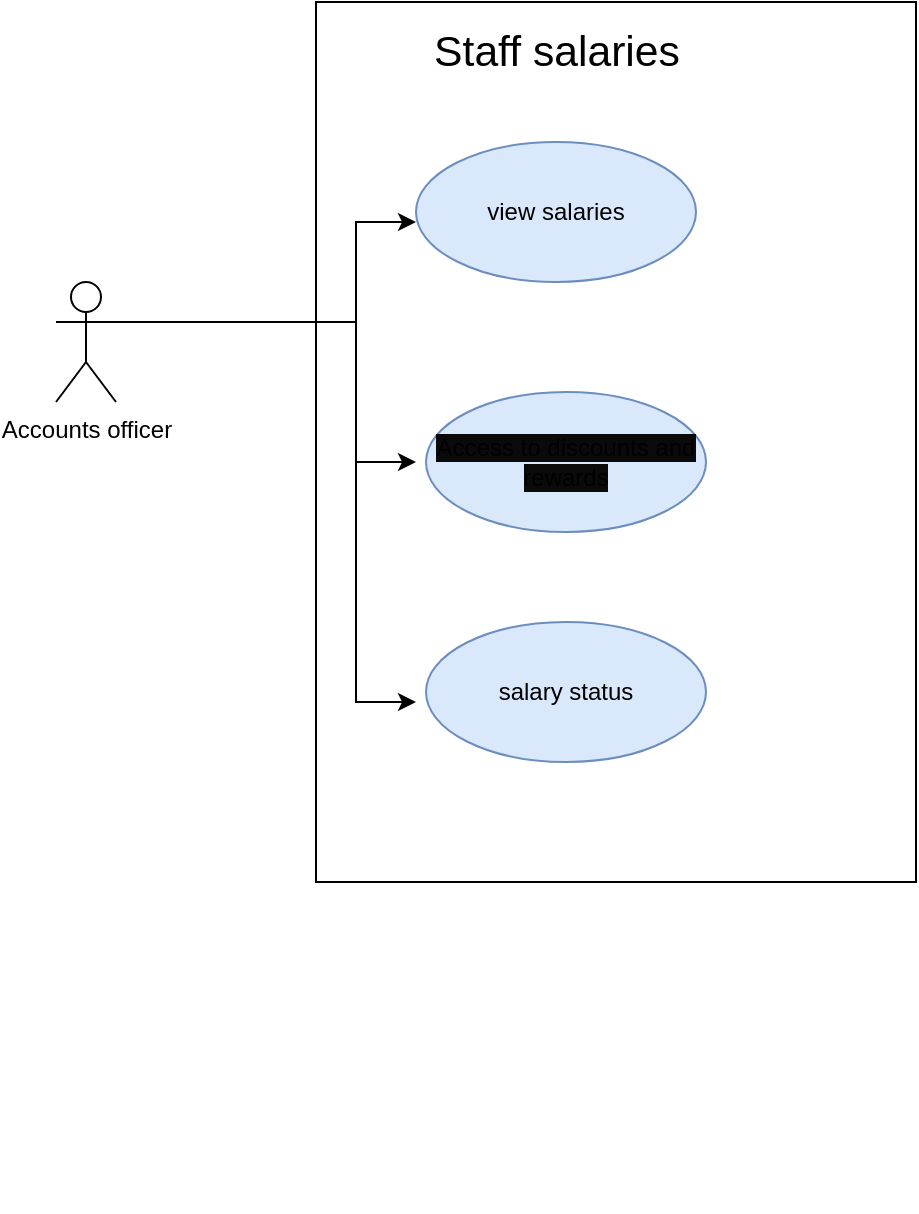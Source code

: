 <mxfile version="13.9.9" type="device" pages="3"><diagram id="a1EcuAyYF-umLqGUpPFt" name="Page-1"><mxGraphModel dx="1024" dy="584" grid="1" gridSize="10" guides="1" tooltips="1" connect="1" arrows="1" fold="1" page="1" pageScale="1" pageWidth="850" pageHeight="1100" math="0" shadow="0"><root><mxCell id="0"/><mxCell id="1" parent="0"/><mxCell id="AryDinsU6fKEMReyLKan-2" value="x" style="rounded=0;whiteSpace=wrap;html=1;" parent="1" vertex="1"><mxGeometry x="230" y="50" width="300" height="440" as="geometry"/></mxCell><mxCell id="AryDinsU6fKEMReyLKan-19" value="" style="edgeStyle=orthogonalEdgeStyle;rounded=0;orthogonalLoop=1;jettySize=auto;html=1;" parent="1" source="AryDinsU6fKEMReyLKan-1" edge="1"><mxGeometry relative="1" as="geometry"><mxPoint x="280" y="160" as="targetPoint"/><Array as="points"><mxPoint x="250" y="210"/><mxPoint x="250" y="160"/></Array></mxGeometry></mxCell><mxCell id="AryDinsU6fKEMReyLKan-20" style="edgeStyle=orthogonalEdgeStyle;rounded=0;orthogonalLoop=1;jettySize=auto;html=1;entryX=0;entryY=0.5;entryDx=0;entryDy=0;" parent="1" source="AryDinsU6fKEMReyLKan-1" edge="1"><mxGeometry relative="1" as="geometry"><mxPoint x="280" y="280" as="targetPoint"/><Array as="points"><mxPoint x="250" y="210"/><mxPoint x="250" y="280"/></Array></mxGeometry></mxCell><mxCell id="AryDinsU6fKEMReyLKan-22" style="edgeStyle=orthogonalEdgeStyle;rounded=0;orthogonalLoop=1;jettySize=auto;html=1;entryX=0;entryY=0.5;entryDx=0;entryDy=0;" parent="1" source="AryDinsU6fKEMReyLKan-1" edge="1"><mxGeometry relative="1" as="geometry"><mxPoint x="280" y="400" as="targetPoint"/><Array as="points"><mxPoint x="250" y="210"/><mxPoint x="250" y="400"/></Array></mxGeometry></mxCell><mxCell id="AryDinsU6fKEMReyLKan-1" value="Accounts officer" style="shape=umlActor;verticalLabelPosition=bottom;verticalAlign=top;html=1;outlineConnect=0;" parent="1" vertex="1"><mxGeometry x="100" y="190" width="30" height="60" as="geometry"/></mxCell><mxCell id="AryDinsU6fKEMReyLKan-26" value="&lt;span style=&quot;background-color: rgb(10 , 10 , 10)&quot;&gt;Access to discounts and rewards&lt;/span&gt;" style="ellipse;whiteSpace=wrap;html=1;fillColor=#dae8fc;strokeColor=#6c8ebf;" parent="1" vertex="1"><mxGeometry x="285" y="245" width="140" height="70" as="geometry"/></mxCell><mxCell id="AryDinsU6fKEMReyLKan-27" value="&lt;font color=&quot;#000000&quot;&gt;view salaries&lt;/font&gt;" style="ellipse;whiteSpace=wrap;html=1;fillColor=#dae8fc;strokeColor=#6c8ebf;" parent="1" vertex="1"><mxGeometry x="280" y="120" width="140" height="70" as="geometry"/></mxCell><mxCell id="AryDinsU6fKEMReyLKan-28" value="&lt;font color=&quot;#000000&quot;&gt;salary status&lt;/font&gt;" style="ellipse;whiteSpace=wrap;html=1;fillColor=#dae8fc;strokeColor=#6c8ebf;" parent="1" vertex="1"><mxGeometry x="285" y="360" width="140" height="70" as="geometry"/></mxCell><mxCell id="5iHcSj--RxgWMbDF9fsL-3" value="&lt;span style=&quot;font-size: 16.0pt ; line-height: 115% ; font-family: &amp;#34;arial&amp;#34; , sans-serif&quot;&gt;Staff salaries&lt;/span&gt;" style="text;html=1;align=center;verticalAlign=middle;resizable=0;points=[];autosize=1;fontSize=19;" parent="1" vertex="1"><mxGeometry x="280" y="60" width="140" height="30" as="geometry"/></mxCell><mxCell id="5iHcSj--RxgWMbDF9fsL-5" value="&lt;br&gt;&lt;br/&gt;&lt;br/&gt;" style="text;html=1;align=center;verticalAlign=middle;resizable=0;points=[];autosize=1;fontSize=19;" parent="1" vertex="1"><mxGeometry x="120" y="585" width="20" height="70" as="geometry"/></mxCell></root></mxGraphModel></diagram><diagram id="bU7kgrUOeR1BKnI5wiD9" name="Page-2"><mxGraphModel dx="852" dy="494" grid="1" gridSize="10" guides="1" tooltips="1" connect="1" arrows="1" fold="1" page="1" pageScale="1" pageWidth="850" pageHeight="1100" math="0" shadow="0"><root><mxCell id="1HdLB1vOhwcfc3P-uOSd-0"/><mxCell id="1HdLB1vOhwcfc3P-uOSd-1" parent="1HdLB1vOhwcfc3P-uOSd-0"/><mxCell id="1HdLB1vOhwcfc3P-uOSd-2" value="Accounts officer" style="shape=umlActor;verticalLabelPosition=bottom;verticalAlign=top;html=1;" parent="1HdLB1vOhwcfc3P-uOSd-1" vertex="1"><mxGeometry x="50" y="220" width="30" height="60" as="geometry"/></mxCell><mxCell id="1HdLB1vOhwcfc3P-uOSd-3" value="" style="html=1;" parent="1HdLB1vOhwcfc3P-uOSd-1" vertex="1"><mxGeometry x="240" y="90" width="270" height="500" as="geometry"/></mxCell><mxCell id="1HdLB1vOhwcfc3P-uOSd-5" value="imports" style="ellipse;whiteSpace=wrap;html=1;fillColor=#dae8fc;strokeColor=#6c8ebf;" parent="1HdLB1vOhwcfc3P-uOSd-1" vertex="1"><mxGeometry x="270" y="180" width="140" height="70" as="geometry"/></mxCell><mxCell id="7cn27sdYQneUjkyMTbLe-0" value="&lt;span style=&quot;font-size: 16.0pt ; line-height: 115% ; font-family: &amp;#34;arial&amp;#34; , sans-serif&quot;&gt;Expenses&lt;/span&gt;" style="text;html=1;align=center;verticalAlign=middle;resizable=0;points=[];autosize=1;" parent="1HdLB1vOhwcfc3P-uOSd-1" vertex="1"><mxGeometry x="310" y="95" width="110" height="30" as="geometry"/></mxCell><mxCell id="AkfFQ_-4_PIXFlEprFiF-0" value="exports" style="ellipse;whiteSpace=wrap;html=1;fillColor=#dae8fc;strokeColor=#6c8ebf;" parent="1HdLB1vOhwcfc3P-uOSd-1" vertex="1"><mxGeometry x="270" y="320" width="140" height="70" as="geometry"/></mxCell><mxCell id="AkfFQ_-4_PIXFlEprFiF-1" value="expenses" style="ellipse;whiteSpace=wrap;html=1;fillColor=#dae8fc;strokeColor=#6c8ebf;" parent="1HdLB1vOhwcfc3P-uOSd-1" vertex="1"><mxGeometry x="280" y="460" width="140" height="70" as="geometry"/></mxCell><mxCell id="AkfFQ_-4_PIXFlEprFiF-3" style="edgeStyle=orthogonalEdgeStyle;rounded=0;orthogonalLoop=1;jettySize=auto;html=1;" parent="1HdLB1vOhwcfc3P-uOSd-1" source="1HdLB1vOhwcfc3P-uOSd-2" edge="1"><mxGeometry relative="1" as="geometry"><mxPoint x="266" y="360" as="targetPoint"/><Array as="points"><mxPoint x="190" y="250"/><mxPoint x="190" y="360"/></Array></mxGeometry></mxCell><mxCell id="AkfFQ_-4_PIXFlEprFiF-2" style="edgeStyle=orthogonalEdgeStyle;rounded=0;orthogonalLoop=1;jettySize=auto;html=1;" parent="1HdLB1vOhwcfc3P-uOSd-1" source="1HdLB1vOhwcfc3P-uOSd-2" target="1HdLB1vOhwcfc3P-uOSd-5" edge="1"><mxGeometry relative="1" as="geometry"><Array as="points"><mxPoint x="190" y="250"/><mxPoint x="190" y="215"/></Array></mxGeometry></mxCell><mxCell id="AkfFQ_-4_PIXFlEprFiF-5" style="edgeStyle=orthogonalEdgeStyle;rounded=0;orthogonalLoop=1;jettySize=auto;html=1;entryX=0;entryY=0.5;entryDx=0;entryDy=0;" parent="1HdLB1vOhwcfc3P-uOSd-1" source="1HdLB1vOhwcfc3P-uOSd-2" target="AkfFQ_-4_PIXFlEprFiF-1" edge="1"><mxGeometry relative="1" as="geometry"><mxPoint x="190" y="480" as="targetPoint"/><Array as="points"><mxPoint x="190" y="250"/><mxPoint x="190" y="495"/></Array></mxGeometry></mxCell></root></mxGraphModel></diagram><diagram id="x8Oo2VF7Kiqz0XzWdsDR" name="Page-3"><mxGraphModel dx="852" dy="494" grid="1" gridSize="10" guides="1" tooltips="1" connect="1" arrows="1" fold="1" page="1" pageScale="1" pageWidth="850" pageHeight="1100" math="0" shadow="0"><root><mxCell id="6c15D6OCLLkWDZIjbSDt-0"/><mxCell id="6c15D6OCLLkWDZIjbSDt-1" parent="6c15D6OCLLkWDZIjbSDt-0"/><mxCell id="6c15D6OCLLkWDZIjbSDt-2" value="x" style="rounded=0;whiteSpace=wrap;html=1;" parent="6c15D6OCLLkWDZIjbSDt-1" vertex="1"><mxGeometry x="180" y="50" width="460" height="810" as="geometry"/></mxCell><mxCell id="6c15D6OCLLkWDZIjbSDt-3" value="" style="edgeStyle=orthogonalEdgeStyle;rounded=0;orthogonalLoop=1;jettySize=auto;html=1;" parent="6c15D6OCLLkWDZIjbSDt-1" source="6c15D6OCLLkWDZIjbSDt-6" edge="1"><mxGeometry relative="1" as="geometry"><mxPoint x="280" y="160" as="targetPoint"/><Array as="points"><mxPoint x="250" y="210"/><mxPoint x="250" y="160"/></Array></mxGeometry></mxCell><mxCell id="6c15D6OCLLkWDZIjbSDt-4" style="edgeStyle=orthogonalEdgeStyle;rounded=0;orthogonalLoop=1;jettySize=auto;html=1;entryX=0;entryY=0.5;entryDx=0;entryDy=0;" parent="6c15D6OCLLkWDZIjbSDt-1" source="6c15D6OCLLkWDZIjbSDt-6" edge="1"><mxGeometry relative="1" as="geometry"><mxPoint x="280" y="280" as="targetPoint"/><Array as="points"><mxPoint x="250" y="210"/><mxPoint x="250" y="280"/></Array></mxGeometry></mxCell><mxCell id="6c15D6OCLLkWDZIjbSDt-5" style="edgeStyle=orthogonalEdgeStyle;rounded=0;orthogonalLoop=1;jettySize=auto;html=1;entryX=0;entryY=0.5;entryDx=0;entryDy=0;" parent="6c15D6OCLLkWDZIjbSDt-1" source="6c15D6OCLLkWDZIjbSDt-6" edge="1"><mxGeometry relative="1" as="geometry"><mxPoint x="280" y="400" as="targetPoint"/><Array as="points"><mxPoint x="250" y="210"/><mxPoint x="250" y="400"/></Array></mxGeometry></mxCell><mxCell id="wopBHWn87DP5qcXZBtGP-3" style="edgeStyle=orthogonalEdgeStyle;rounded=0;orthogonalLoop=1;jettySize=auto;html=1;entryX=0;entryY=0.5;entryDx=0;entryDy=0;" parent="6c15D6OCLLkWDZIjbSDt-1" source="6c15D6OCLLkWDZIjbSDt-6" target="wopBHWn87DP5qcXZBtGP-0" edge="1"><mxGeometry relative="1" as="geometry"><Array as="points"><mxPoint x="250" y="210"/><mxPoint x="250" y="515"/></Array></mxGeometry></mxCell><mxCell id="wopBHWn87DP5qcXZBtGP-6" style="edgeStyle=orthogonalEdgeStyle;rounded=0;orthogonalLoop=1;jettySize=auto;html=1;entryX=0;entryY=0.5;entryDx=0;entryDy=0;" parent="6c15D6OCLLkWDZIjbSDt-1" source="6c15D6OCLLkWDZIjbSDt-6" target="wopBHWn87DP5qcXZBtGP-1" edge="1"><mxGeometry relative="1" as="geometry"><Array as="points"><mxPoint x="250" y="210"/><mxPoint x="250" y="655"/></Array></mxGeometry></mxCell><mxCell id="wopBHWn87DP5qcXZBtGP-7" style="edgeStyle=orthogonalEdgeStyle;rounded=0;orthogonalLoop=1;jettySize=auto;html=1;entryX=0;entryY=0.5;entryDx=0;entryDy=0;" parent="6c15D6OCLLkWDZIjbSDt-1" source="6c15D6OCLLkWDZIjbSDt-6" target="wopBHWn87DP5qcXZBtGP-2" edge="1"><mxGeometry relative="1" as="geometry"><Array as="points"><mxPoint x="250" y="210"/><mxPoint x="250" y="795"/></Array></mxGeometry></mxCell><mxCell id="6c15D6OCLLkWDZIjbSDt-6" value="Accounts officer" style="shape=umlActor;verticalLabelPosition=bottom;verticalAlign=top;html=1;outlineConnect=0;" parent="6c15D6OCLLkWDZIjbSDt-1" vertex="1"><mxGeometry x="100" y="190" width="30" height="60" as="geometry"/></mxCell><mxCell id="6c15D6OCLLkWDZIjbSDt-7" value="Access to discounts and rewards" style="ellipse;whiteSpace=wrap;html=1;fillColor=#dae8fc;strokeColor=#6c8ebf;" parent="6c15D6OCLLkWDZIjbSDt-1" vertex="1"><mxGeometry x="285" y="245" width="140" height="70" as="geometry"/></mxCell><mxCell id="6c15D6OCLLkWDZIjbSDt-8" value="view salaries" style="ellipse;whiteSpace=wrap;html=1;fillColor=#dae8fc;strokeColor=#6c8ebf;" parent="6c15D6OCLLkWDZIjbSDt-1" vertex="1"><mxGeometry x="280" y="120" width="140" height="70" as="geometry"/></mxCell><mxCell id="6c15D6OCLLkWDZIjbSDt-9" value="salary status" style="ellipse;whiteSpace=wrap;html=1;fillColor=#dae8fc;strokeColor=#6c8ebf;" parent="6c15D6OCLLkWDZIjbSDt-1" vertex="1"><mxGeometry x="285" y="360" width="140" height="70" as="geometry"/></mxCell><mxCell id="wopBHWn87DP5qcXZBtGP-0" value="imports" style="ellipse;whiteSpace=wrap;html=1;fillColor=#dae8fc;strokeColor=#6c8ebf;" parent="6c15D6OCLLkWDZIjbSDt-1" vertex="1"><mxGeometry x="280" y="480" width="140" height="70" as="geometry"/></mxCell><mxCell id="wopBHWn87DP5qcXZBtGP-1" value="exports" style="ellipse;whiteSpace=wrap;html=1;fillColor=#dae8fc;strokeColor=#6c8ebf;" parent="6c15D6OCLLkWDZIjbSDt-1" vertex="1"><mxGeometry x="280" y="620" width="140" height="70" as="geometry"/></mxCell><mxCell id="wopBHWn87DP5qcXZBtGP-2" value="expenses" style="ellipse;whiteSpace=wrap;html=1;fillColor=#dae8fc;strokeColor=#6c8ebf;" parent="6c15D6OCLLkWDZIjbSDt-1" vertex="1"><mxGeometry x="290" y="760" width="140" height="70" as="geometry"/></mxCell></root></mxGraphModel></diagram></mxfile>